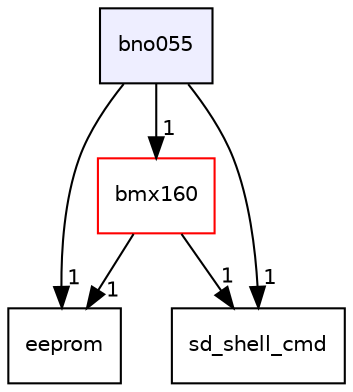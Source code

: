 digraph "bno055" {
  compound=true
  node [ fontsize="10", fontname="Helvetica"];
  edge [ labelfontsize="10", labelfontname="Helvetica"];
  dir_a84c1585dfb9fdbc90fb56a8ecabf169 [shape=box, label="bno055", style="filled", fillcolor="#eeeeff", pencolor="black", URL="dir_a84c1585dfb9fdbc90fb56a8ecabf169.html"];
  dir_304be2c0a07404c0d62199ec42907081 [shape=box label="bmx160" fillcolor="white" style="filled" color="red" URL="dir_304be2c0a07404c0d62199ec42907081.html"];
  dir_fa753a09c1860d819d579f23f194701b [shape=box label="eeprom" URL="dir_fa753a09c1860d819d579f23f194701b.html"];
  dir_d91d62955b7477f35b9ee8b17e4ea395 [shape=box label="sd_shell_cmd" URL="dir_d91d62955b7477f35b9ee8b17e4ea395.html"];
  dir_304be2c0a07404c0d62199ec42907081->dir_fa753a09c1860d819d579f23f194701b [headlabel="1", labeldistance=1.5 headhref="dir_000001_000014.html"];
  dir_304be2c0a07404c0d62199ec42907081->dir_d91d62955b7477f35b9ee8b17e4ea395 [headlabel="1", labeldistance=1.5 headhref="dir_000001_000025.html"];
  dir_a84c1585dfb9fdbc90fb56a8ecabf169->dir_304be2c0a07404c0d62199ec42907081 [headlabel="1", labeldistance=1.5 headhref="dir_000010_000001.html"];
  dir_a84c1585dfb9fdbc90fb56a8ecabf169->dir_fa753a09c1860d819d579f23f194701b [headlabel="1", labeldistance=1.5 headhref="dir_000010_000014.html"];
  dir_a84c1585dfb9fdbc90fb56a8ecabf169->dir_d91d62955b7477f35b9ee8b17e4ea395 [headlabel="1", labeldistance=1.5 headhref="dir_000010_000025.html"];
}
